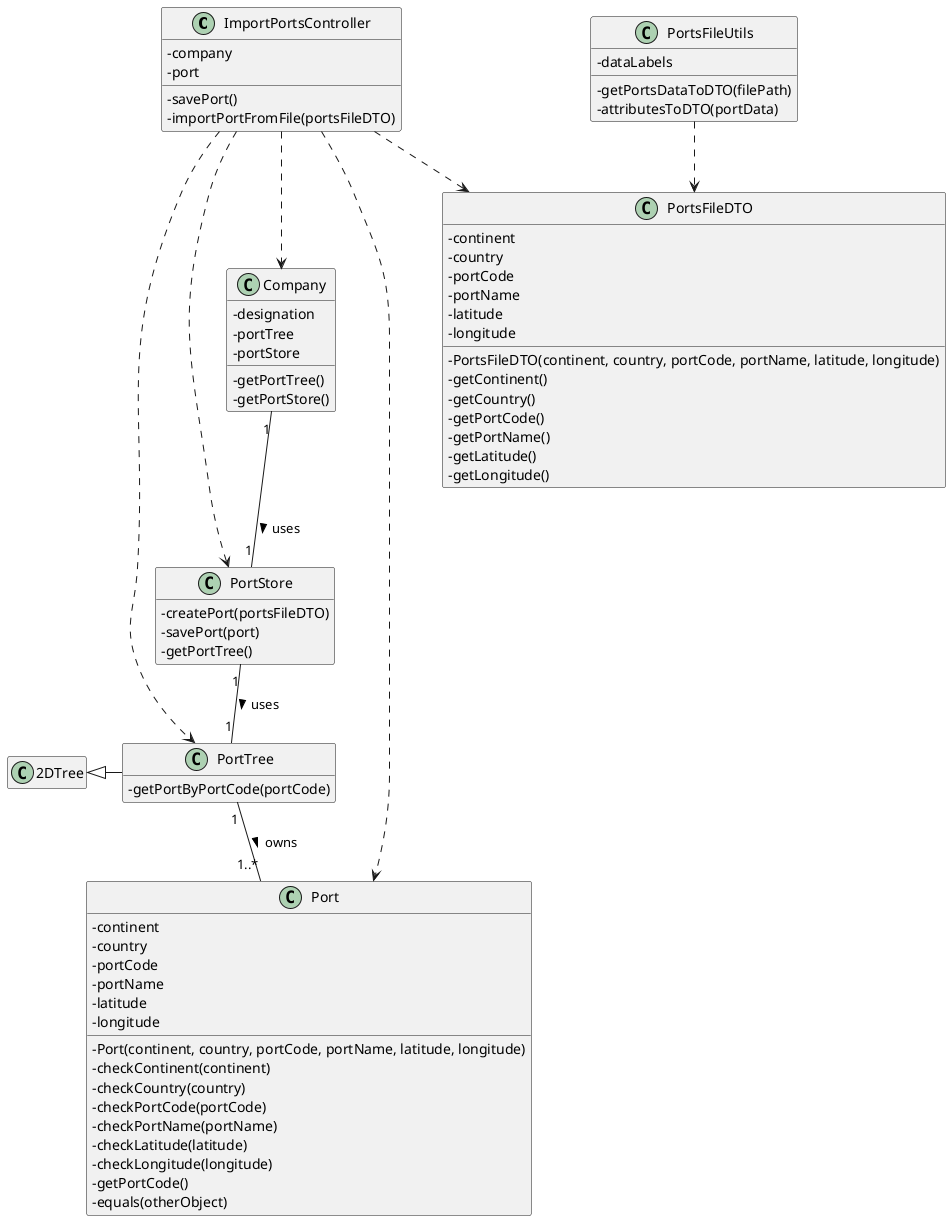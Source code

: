 @startuml

hide empty methods
hide empty attributes
'left to right direction
skinparam classAttributeIconSize 0

class ImportPortsController {
- company
- port
- savePort()
- importPortFromFile(portsFileDTO)
}

class Company {
- designation
- portTree
- portStore
- getPortTree()
- getPortStore()
}

class Port {
- continent
- country
- portCode
- portName
- latitude
- longitude
- Port(continent, country, portCode, portName, latitude, longitude)
- checkContinent(continent)
- checkCountry(country)
- checkPortCode(portCode)
- checkPortName(portName)
- checkLatitude(latitude)
- checkLongitude(longitude)
- getPortCode()
- equals(otherObject)
}

class PortStore {
- createPort(portsFileDTO)
- savePort(port)
- getPortTree()
}

class PortTree {
- getPortByPortCode(portCode)
}

class PortsFileDTO{
- continent
- country
- portCode
- portName
- latitude
- longitude
- PortsFileDTO(continent, country, portCode, portName, latitude, longitude)
- getContinent()
- getCountry()
- getPortCode()
- getPortName()
- getLatitude()
- getLongitude()
}

class PortsFileUtils{
- dataLabels
- getPortsDataToDTO(filePath)
- attributesToDTO(portData)
}

class 2DTree{
}

Company "1" -- "1" PortStore : uses >
PortStore "1" -- "1" PortTree : uses >
PortTree "1" -- "1..*" Port : owns >
ImportPortsController ..> Company
ImportPortsController ..> PortTree
ImportPortsController ..> Port
ImportPortsController ..> PortStore
2DTree <|- PortTree
PortsFileUtils ..> PortsFileDTO
ImportPortsController ..> PortsFileDTO



@enduml